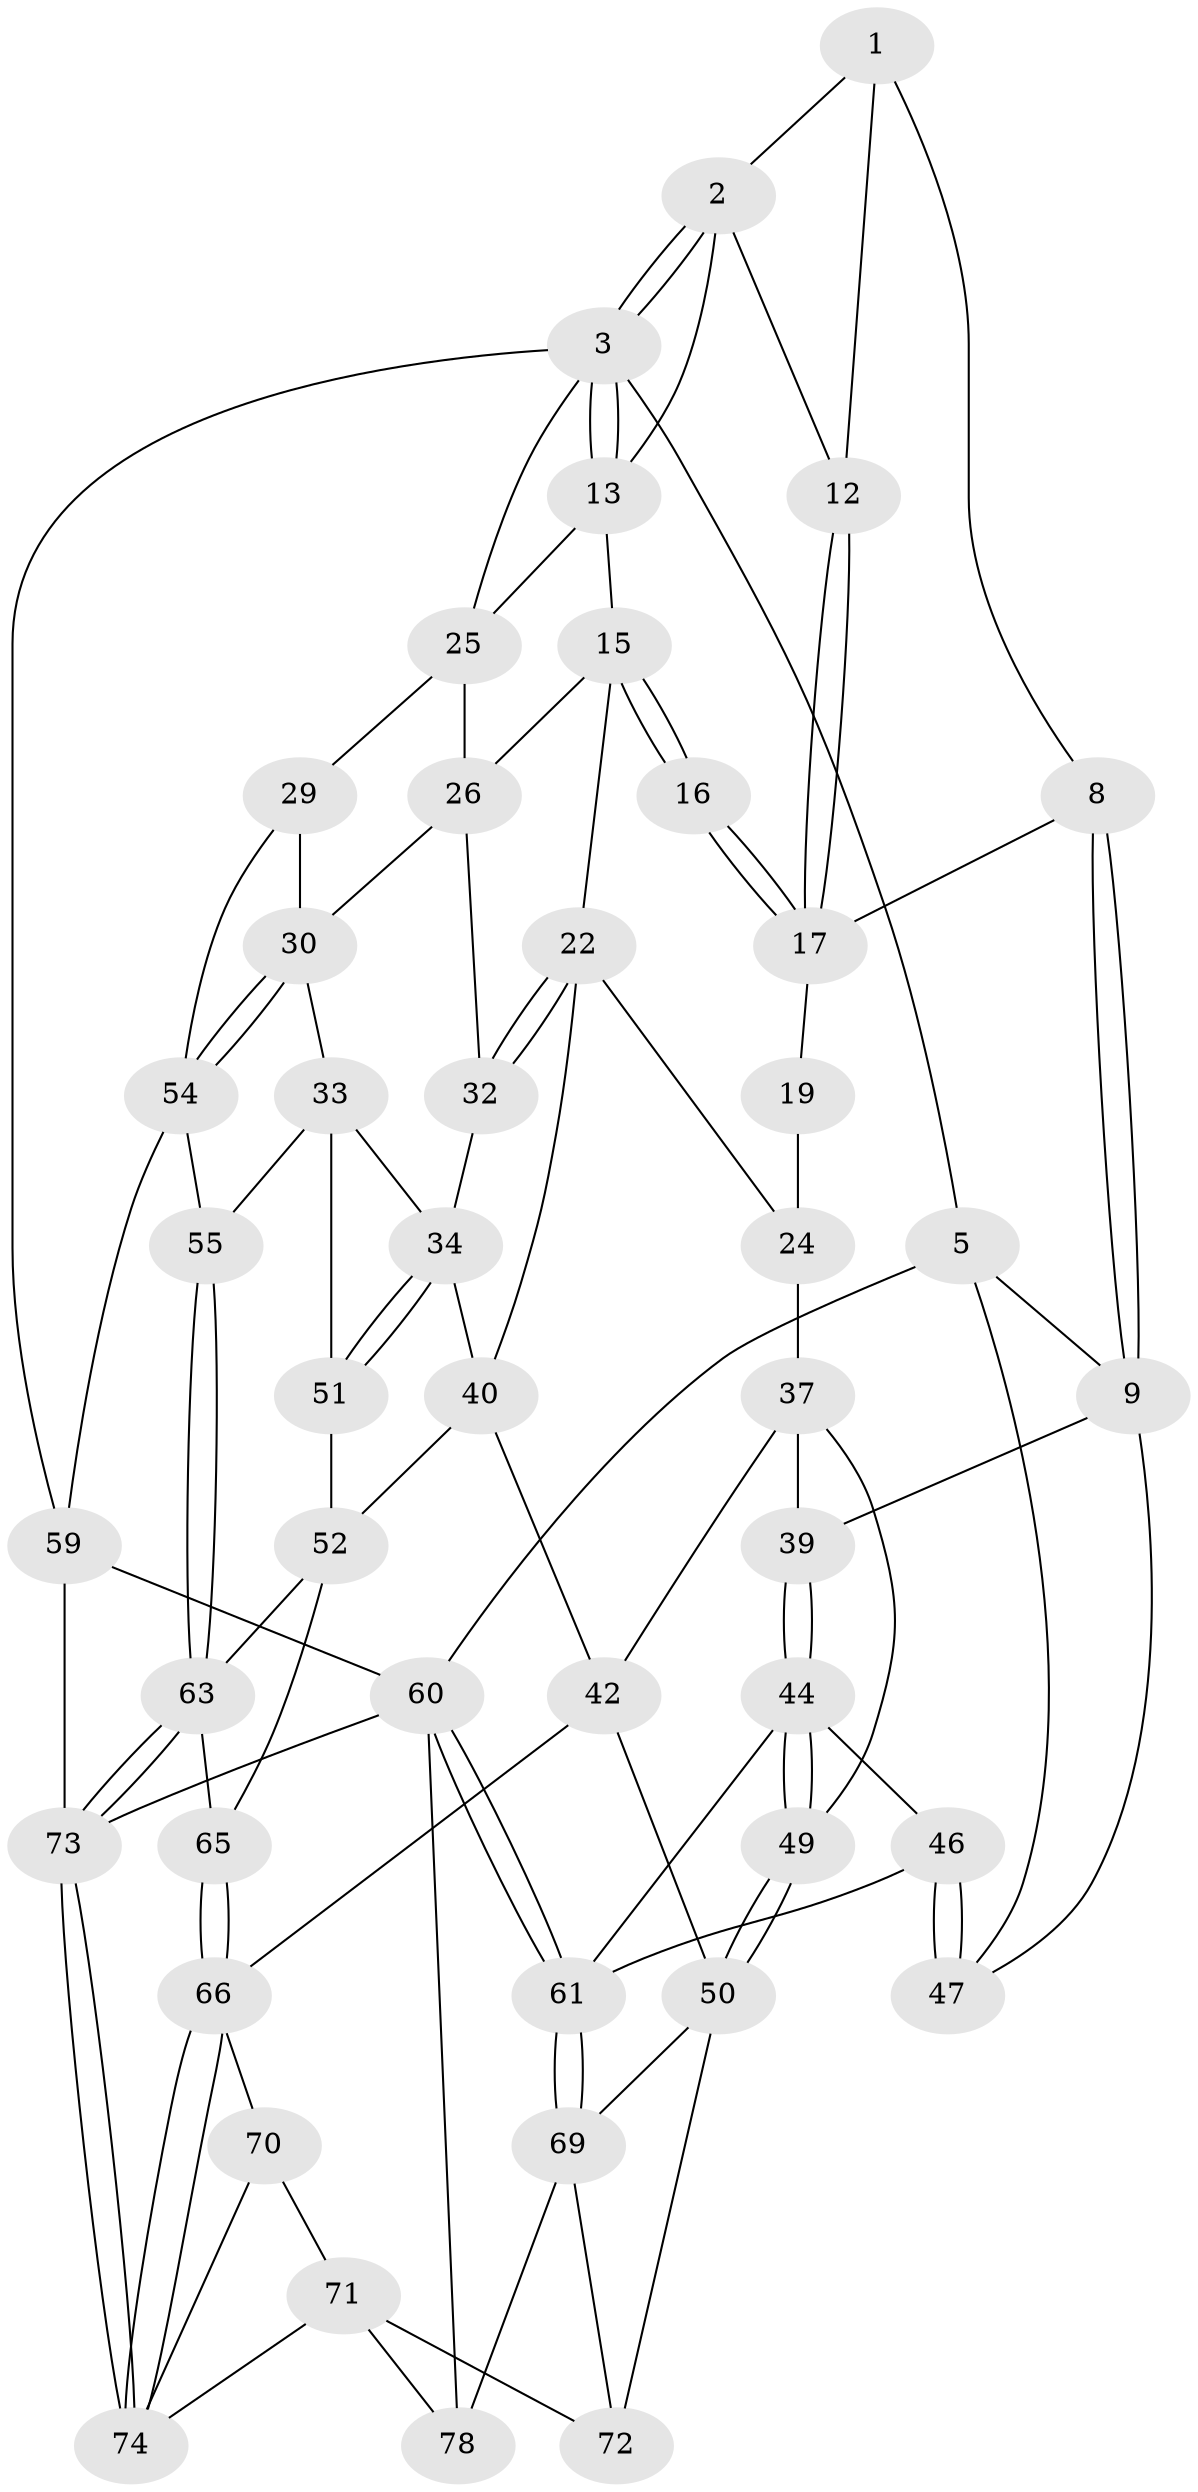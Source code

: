 // original degree distribution, {3: 0.0375, 4: 0.2375, 6: 0.2375, 5: 0.4875}
// Generated by graph-tools (version 1.1) at 2025/42/03/06/25 10:42:29]
// undirected, 47 vertices, 105 edges
graph export_dot {
graph [start="1"]
  node [color=gray90,style=filled];
  1 [pos="+0.1559395329746901+0",super="+7"];
  2 [pos="+0.6107646155620163+0",super="+11"];
  3 [pos="+1+0",super="+4"];
  5 [pos="+0+0",super="+6"];
  8 [pos="+0.19478363630145235+0.23672122459966372"];
  9 [pos="+0.11164243109792864+0.2791052808096676",super="+10"];
  12 [pos="+0.5891306659552663+0.005491314578951154"];
  13 [pos="+0.8734946177918572+0.11837656741690494",super="+14"];
  15 [pos="+0.6397126565357654+0.1823688852646027",super="+21"];
  16 [pos="+0.5901271153773734+0.07165707064305772"];
  17 [pos="+0.5859772018010408+0.03156178123364829",super="+18"];
  19 [pos="+0.33700034299667236+0.29929850514272777",super="+20"];
  22 [pos="+0.6293891944221603+0.3221711929771697",super="+23"];
  24 [pos="+0.48742474124194857+0.3744456527534033",super="+36"];
  25 [pos="+0.9034241029759035+0.22974643942943182",super="+28"];
  26 [pos="+0.8409457001512912+0.3169010711390733",super="+27"];
  29 [pos="+1+0.443662734136246"];
  30 [pos="+1+0.47582082272167797",super="+31"];
  32 [pos="+0.7602248891886293+0.43313266483526275"];
  33 [pos="+0.9402081467318825+0.4880490323470189",super="+56"];
  34 [pos="+0.7772264303865698+0.5270548641688753",super="+35"];
  37 [pos="+0.4094292425525078+0.4491771842915431",super="+38"];
  39 [pos="+0.20657859909299037+0.4248171949530011"];
  40 [pos="+0.5916155735955857+0.424277882395387",super="+41"];
  42 [pos="+0.4991958997931224+0.615589524641786",super="+43"];
  44 [pos="+0.21487565954208546+0.6178349935653666",super="+45"];
  46 [pos="+0.16947397215411691+0.5971041582544474",super="+57"];
  47 [pos="+0.02481552959743792+0.2932413685445506",super="+48"];
  49 [pos="+0.24047153417726425+0.6284353516198978"];
  50 [pos="+0.26110198940853785+0.6476712372263563",super="+68"];
  51 [pos="+0.7470213593653217+0.5854286251524203"];
  52 [pos="+0.7312121966675623+0.5895671285122908",super="+53"];
  54 [pos="+0.8964727801632395+0.7796854253247907",super="+58"];
  55 [pos="+0.8926389980317744+0.7801248612894186"];
  59 [pos="+1+1"];
  60 [pos="+0+1",super="+80"];
  61 [pos="+0+1",super="+62"];
  63 [pos="+0.8291503904960035+0.8624274459394539",super="+64"];
  65 [pos="+0.6344668295611987+0.7488071802774142"];
  66 [pos="+0.604970046635809+0.8091822271058726",super="+67"];
  69 [pos="+0+1",super="+76"];
  70 [pos="+0.42133344607271633+0.8002332966538035"];
  71 [pos="+0.3583983950223161+0.8051430425823976",super="+77"];
  72 [pos="+0.3571787518399018+0.80497723381001"];
  73 [pos="+0.7145258972630405+1",super="+79"];
  74 [pos="+0.6530672902806225+1",super="+75"];
  78 [pos="+0.37602059799216414+0.9686273123010424"];
  1 -- 2;
  1 -- 8;
  1 -- 12;
  2 -- 3;
  2 -- 3;
  2 -- 12;
  2 -- 13;
  3 -- 13;
  3 -- 13;
  3 -- 59;
  3 -- 5;
  3 -- 25;
  5 -- 60;
  5 -- 9;
  5 -- 47;
  8 -- 9;
  8 -- 9;
  8 -- 17;
  9 -- 39;
  9 -- 47;
  12 -- 17;
  12 -- 17;
  13 -- 25;
  13 -- 15;
  15 -- 16;
  15 -- 16;
  15 -- 22;
  15 -- 26;
  16 -- 17;
  16 -- 17;
  17 -- 19;
  19 -- 24 [weight=2];
  22 -- 32;
  22 -- 32;
  22 -- 24;
  22 -- 40;
  24 -- 37;
  25 -- 26;
  25 -- 29;
  26 -- 30;
  26 -- 32;
  29 -- 30;
  29 -- 54;
  30 -- 54;
  30 -- 54;
  30 -- 33;
  32 -- 34;
  33 -- 34;
  33 -- 51;
  33 -- 55;
  34 -- 51;
  34 -- 51;
  34 -- 40;
  37 -- 49;
  37 -- 39;
  37 -- 42;
  39 -- 44;
  39 -- 44;
  40 -- 42;
  40 -- 52;
  42 -- 66;
  42 -- 50;
  44 -- 49;
  44 -- 49;
  44 -- 46;
  44 -- 61;
  46 -- 47 [weight=2];
  46 -- 47;
  46 -- 61;
  49 -- 50;
  49 -- 50;
  50 -- 72;
  50 -- 69;
  51 -- 52;
  52 -- 65;
  52 -- 63;
  54 -- 55;
  54 -- 59;
  55 -- 63;
  55 -- 63;
  59 -- 60;
  59 -- 73;
  60 -- 61;
  60 -- 61;
  60 -- 78;
  60 -- 73;
  61 -- 69;
  61 -- 69;
  63 -- 73;
  63 -- 73;
  63 -- 65;
  65 -- 66;
  65 -- 66;
  66 -- 74;
  66 -- 74;
  66 -- 70;
  69 -- 72;
  69 -- 78;
  70 -- 71;
  70 -- 74;
  71 -- 72;
  71 -- 74;
  71 -- 78;
  73 -- 74;
  73 -- 74;
}
